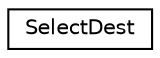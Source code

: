 digraph "Graphical Class Hierarchy"
{
 // LATEX_PDF_SIZE
  edge [fontname="Helvetica",fontsize="10",labelfontname="Helvetica",labelfontsize="10"];
  node [fontname="Helvetica",fontsize="10",shape=record];
  rankdir="LR";
  Node0 [label="SelectDest",height=0.2,width=0.4,color="black", fillcolor="white", style="filled",URL="$db/d1b/sqlite3_8c.html#d4/d53/structSelectDest",tooltip=" "];
}
